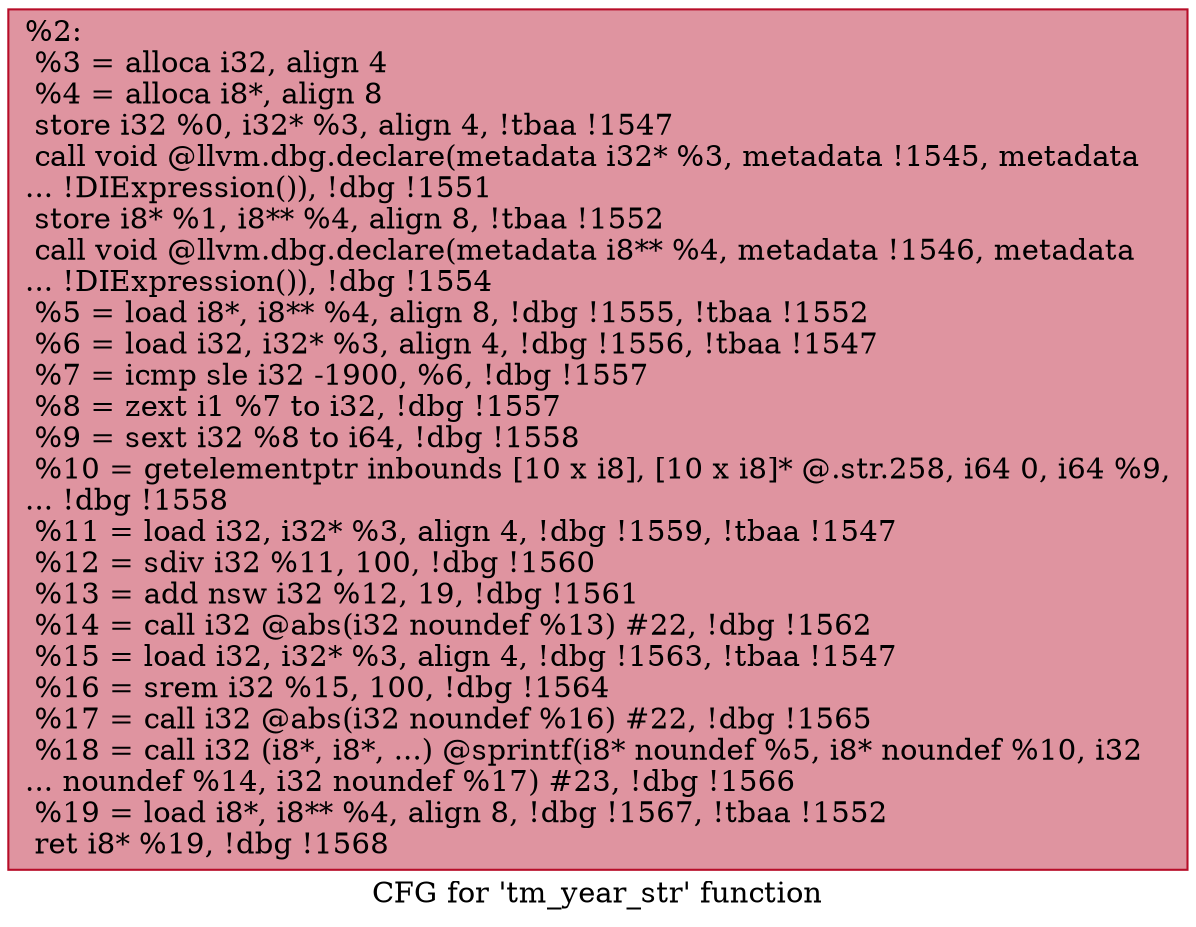 digraph "CFG for 'tm_year_str' function" {
	label="CFG for 'tm_year_str' function";

	Node0xf4f930 [shape=record,color="#b70d28ff", style=filled, fillcolor="#b70d2870",label="{%2:\l  %3 = alloca i32, align 4\l  %4 = alloca i8*, align 8\l  store i32 %0, i32* %3, align 4, !tbaa !1547\l  call void @llvm.dbg.declare(metadata i32* %3, metadata !1545, metadata\l... !DIExpression()), !dbg !1551\l  store i8* %1, i8** %4, align 8, !tbaa !1552\l  call void @llvm.dbg.declare(metadata i8** %4, metadata !1546, metadata\l... !DIExpression()), !dbg !1554\l  %5 = load i8*, i8** %4, align 8, !dbg !1555, !tbaa !1552\l  %6 = load i32, i32* %3, align 4, !dbg !1556, !tbaa !1547\l  %7 = icmp sle i32 -1900, %6, !dbg !1557\l  %8 = zext i1 %7 to i32, !dbg !1557\l  %9 = sext i32 %8 to i64, !dbg !1558\l  %10 = getelementptr inbounds [10 x i8], [10 x i8]* @.str.258, i64 0, i64 %9,\l... !dbg !1558\l  %11 = load i32, i32* %3, align 4, !dbg !1559, !tbaa !1547\l  %12 = sdiv i32 %11, 100, !dbg !1560\l  %13 = add nsw i32 %12, 19, !dbg !1561\l  %14 = call i32 @abs(i32 noundef %13) #22, !dbg !1562\l  %15 = load i32, i32* %3, align 4, !dbg !1563, !tbaa !1547\l  %16 = srem i32 %15, 100, !dbg !1564\l  %17 = call i32 @abs(i32 noundef %16) #22, !dbg !1565\l  %18 = call i32 (i8*, i8*, ...) @sprintf(i8* noundef %5, i8* noundef %10, i32\l... noundef %14, i32 noundef %17) #23, !dbg !1566\l  %19 = load i8*, i8** %4, align 8, !dbg !1567, !tbaa !1552\l  ret i8* %19, !dbg !1568\l}"];
}
